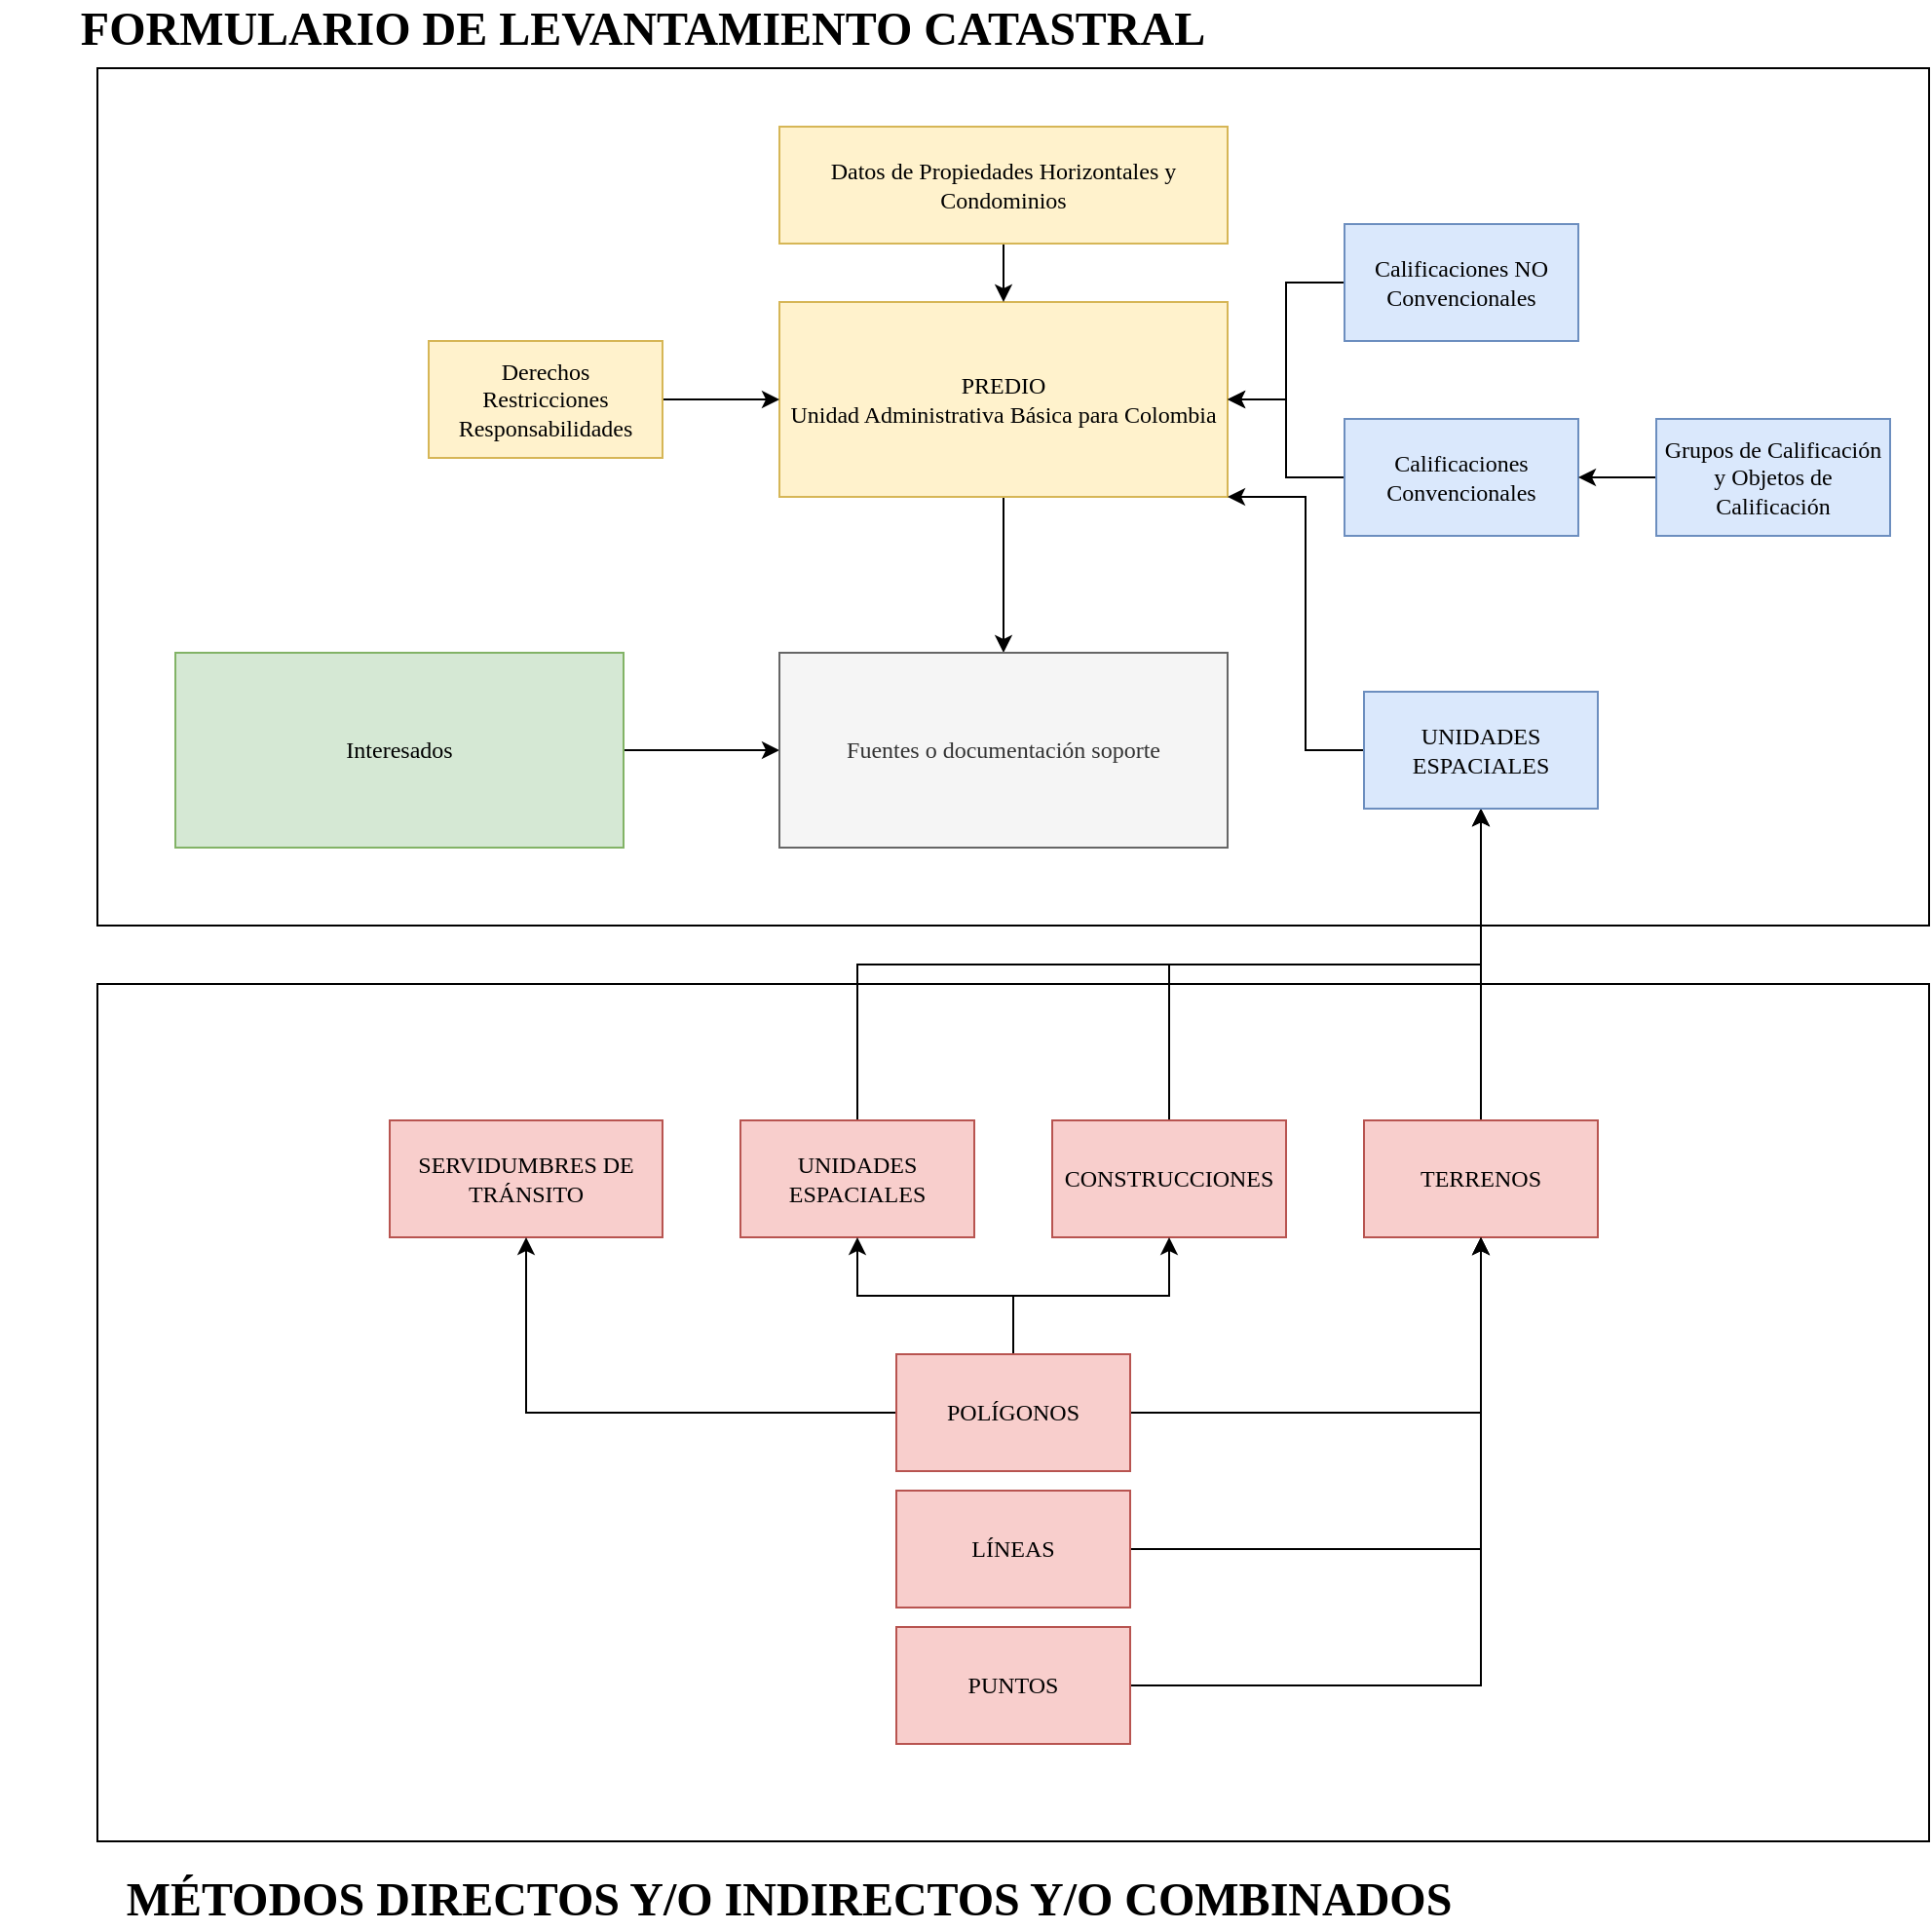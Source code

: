<mxfile version="13.8.8" type="github" pages="4">
  <diagram id="4cjbi1O4UnRVxp4417Va" name="Page-1">
    <mxGraphModel dx="3128" dy="1520" grid="1" gridSize="10" guides="1" tooltips="1" connect="1" arrows="1" fold="1" page="1" pageScale="1" pageWidth="4681" pageHeight="3300" math="0" shadow="0">
      <root>
        <mxCell id="0" />
        <mxCell id="1" parent="0" />
        <mxCell id="F4Eojy2-IxMPxKMrW__9-34" value="" style="rounded=0;whiteSpace=wrap;html=1;fontFamily=Tahoma;fontSize=12;" vertex="1" parent="1">
          <mxGeometry x="620" y="1020" width="940" height="440" as="geometry" />
        </mxCell>
        <mxCell id="F4Eojy2-IxMPxKMrW__9-11" value="" style="rounded=0;whiteSpace=wrap;html=1;" vertex="1" parent="1">
          <mxGeometry x="620" y="550" width="940" height="440" as="geometry" />
        </mxCell>
        <mxCell id="F4Eojy2-IxMPxKMrW__9-18" style="edgeStyle=orthogonalEdgeStyle;rounded=0;orthogonalLoop=1;jettySize=auto;html=1;entryX=0.5;entryY=0;entryDx=0;entryDy=0;fontFamily=Tahoma;fontSize=24;" edge="1" parent="1" source="F4Eojy2-IxMPxKMrW__9-1" target="F4Eojy2-IxMPxKMrW__9-10">
          <mxGeometry relative="1" as="geometry" />
        </mxCell>
        <mxCell id="F4Eojy2-IxMPxKMrW__9-1" value="PREDIO&lt;br&gt;Unidad Administrativa Básica para Colombia" style="rounded=0;whiteSpace=wrap;html=1;fillColor=#fff2cc;strokeColor=#d6b656;fontFamily=Tahoma;" vertex="1" parent="1">
          <mxGeometry x="970" y="670" width="230" height="100" as="geometry" />
        </mxCell>
        <mxCell id="F4Eojy2-IxMPxKMrW__9-17" style="edgeStyle=orthogonalEdgeStyle;rounded=0;orthogonalLoop=1;jettySize=auto;html=1;fontFamily=Tahoma;fontSize=24;" edge="1" parent="1" source="F4Eojy2-IxMPxKMrW__9-2" target="F4Eojy2-IxMPxKMrW__9-1">
          <mxGeometry relative="1" as="geometry" />
        </mxCell>
        <mxCell id="F4Eojy2-IxMPxKMrW__9-2" value="Datos de Propiedades Horizontales y Condominios" style="rounded=0;whiteSpace=wrap;html=1;fillColor=#fff2cc;strokeColor=#d6b656;fontFamily=Tahoma;" vertex="1" parent="1">
          <mxGeometry x="970" y="580" width="230" height="60" as="geometry" />
        </mxCell>
        <mxCell id="F4Eojy2-IxMPxKMrW__9-14" style="edgeStyle=orthogonalEdgeStyle;rounded=0;orthogonalLoop=1;jettySize=auto;html=1;entryX=1;entryY=0.5;entryDx=0;entryDy=0;fontFamily=Tahoma;fontSize=24;" edge="1" parent="1" source="F4Eojy2-IxMPxKMrW__9-4" target="F4Eojy2-IxMPxKMrW__9-1">
          <mxGeometry relative="1" as="geometry" />
        </mxCell>
        <mxCell id="F4Eojy2-IxMPxKMrW__9-4" value="Calificaciones NO Convencionales" style="rounded=0;whiteSpace=wrap;html=1;fillColor=#dae8fc;strokeColor=#6c8ebf;fontFamily=Tahoma;" vertex="1" parent="1">
          <mxGeometry x="1260" y="630" width="120" height="60" as="geometry" />
        </mxCell>
        <mxCell id="F4Eojy2-IxMPxKMrW__9-15" style="edgeStyle=orthogonalEdgeStyle;rounded=0;orthogonalLoop=1;jettySize=auto;html=1;entryX=1;entryY=0.5;entryDx=0;entryDy=0;fontFamily=Tahoma;fontSize=24;" edge="1" parent="1" source="F4Eojy2-IxMPxKMrW__9-6" target="F4Eojy2-IxMPxKMrW__9-1">
          <mxGeometry relative="1" as="geometry" />
        </mxCell>
        <mxCell id="F4Eojy2-IxMPxKMrW__9-6" value="Calificaciones Convencionales" style="rounded=0;whiteSpace=wrap;html=1;fillColor=#dae8fc;strokeColor=#6c8ebf;fontFamily=Tahoma;" vertex="1" parent="1">
          <mxGeometry x="1260" y="730" width="120" height="60" as="geometry" />
        </mxCell>
        <mxCell id="F4Eojy2-IxMPxKMrW__9-16" style="edgeStyle=orthogonalEdgeStyle;rounded=0;orthogonalLoop=1;jettySize=auto;html=1;entryX=1;entryY=0.5;entryDx=0;entryDy=0;fontFamily=Tahoma;fontSize=24;" edge="1" parent="1" source="F4Eojy2-IxMPxKMrW__9-7" target="F4Eojy2-IxMPxKMrW__9-6">
          <mxGeometry relative="1" as="geometry" />
        </mxCell>
        <mxCell id="F4Eojy2-IxMPxKMrW__9-7" value="Grupos de Calificación y Objetos de Calificación" style="rounded=0;whiteSpace=wrap;html=1;fillColor=#dae8fc;strokeColor=#6c8ebf;fontFamily=Tahoma;" vertex="1" parent="1">
          <mxGeometry x="1420" y="730" width="120" height="60" as="geometry" />
        </mxCell>
        <mxCell id="F4Eojy2-IxMPxKMrW__9-20" style="edgeStyle=orthogonalEdgeStyle;rounded=0;orthogonalLoop=1;jettySize=auto;html=1;fontFamily=Tahoma;fontSize=24;" edge="1" parent="1" source="F4Eojy2-IxMPxKMrW__9-8" target="F4Eojy2-IxMPxKMrW__9-1">
          <mxGeometry relative="1" as="geometry" />
        </mxCell>
        <mxCell id="F4Eojy2-IxMPxKMrW__9-8" value="Derechos&lt;br&gt;Restricciones&lt;br&gt;Responsabilidades" style="rounded=0;whiteSpace=wrap;html=1;fillColor=#fff2cc;strokeColor=#d6b656;fontFamily=Tahoma;" vertex="1" parent="1">
          <mxGeometry x="790" y="690" width="120" height="60" as="geometry" />
        </mxCell>
        <mxCell id="F4Eojy2-IxMPxKMrW__9-19" style="edgeStyle=orthogonalEdgeStyle;rounded=0;orthogonalLoop=1;jettySize=auto;html=1;entryX=0;entryY=0.5;entryDx=0;entryDy=0;fontFamily=Tahoma;fontSize=24;" edge="1" parent="1" source="F4Eojy2-IxMPxKMrW__9-9" target="F4Eojy2-IxMPxKMrW__9-10">
          <mxGeometry relative="1" as="geometry" />
        </mxCell>
        <mxCell id="F4Eojy2-IxMPxKMrW__9-9" value="Interesados" style="rounded=0;whiteSpace=wrap;html=1;fillColor=#d5e8d4;strokeColor=#82b366;fontFamily=Tahoma;" vertex="1" parent="1">
          <mxGeometry x="660" y="850" width="230" height="100" as="geometry" />
        </mxCell>
        <mxCell id="F4Eojy2-IxMPxKMrW__9-10" value="Fuentes o documentación soporte" style="rounded=0;whiteSpace=wrap;html=1;fillColor=#f5f5f5;strokeColor=#666666;fontColor=#333333;fontFamily=Tahoma;" vertex="1" parent="1">
          <mxGeometry x="970" y="850" width="230" height="100" as="geometry" />
        </mxCell>
        <mxCell id="F4Eojy2-IxMPxKMrW__9-12" value="FORMULARIO DE LEVANTAMIENTO CATASTRAL" style="text;html=1;strokeColor=none;fillColor=none;align=center;verticalAlign=middle;whiteSpace=wrap;rounded=0;fontSize=24;fontStyle=1;fontFamily=Tahoma;" vertex="1" parent="1">
          <mxGeometry x="570" y="520" width="660" height="20" as="geometry" />
        </mxCell>
        <mxCell id="F4Eojy2-IxMPxKMrW__9-40" style="edgeStyle=orthogonalEdgeStyle;rounded=0;orthogonalLoop=1;jettySize=auto;html=1;entryX=0.5;entryY=1;entryDx=0;entryDy=0;fontFamily=Tahoma;fontSize=12;" edge="1" parent="1" source="F4Eojy2-IxMPxKMrW__9-21" target="F4Eojy2-IxMPxKMrW__9-37">
          <mxGeometry relative="1" as="geometry">
            <Array as="points">
              <mxPoint x="1170" y="1010" />
              <mxPoint x="1330" y="1010" />
            </Array>
          </mxGeometry>
        </mxCell>
        <mxCell id="F4Eojy2-IxMPxKMrW__9-21" value="CONSTRUCCIONES" style="rounded=0;whiteSpace=wrap;html=1;fontFamily=Tahoma;fontSize=12;fillColor=#f8cecc;strokeColor=#b85450;" vertex="1" parent="1">
          <mxGeometry x="1110" y="1090" width="120" height="60" as="geometry" />
        </mxCell>
        <mxCell id="F4Eojy2-IxMPxKMrW__9-41" style="edgeStyle=orthogonalEdgeStyle;rounded=0;orthogonalLoop=1;jettySize=auto;html=1;entryX=0.5;entryY=1;entryDx=0;entryDy=0;fontFamily=Tahoma;fontSize=12;" edge="1" parent="1" source="F4Eojy2-IxMPxKMrW__9-22" target="F4Eojy2-IxMPxKMrW__9-37">
          <mxGeometry relative="1" as="geometry">
            <Array as="points">
              <mxPoint x="1010" y="1010" />
              <mxPoint x="1330" y="1010" />
            </Array>
          </mxGeometry>
        </mxCell>
        <mxCell id="F4Eojy2-IxMPxKMrW__9-22" value="UNIDADES ESPACIALES" style="rounded=0;whiteSpace=wrap;html=1;fontFamily=Tahoma;fontSize=12;fillColor=#f8cecc;strokeColor=#b85450;" vertex="1" parent="1">
          <mxGeometry x="950" y="1090" width="120" height="60" as="geometry" />
        </mxCell>
        <mxCell id="F4Eojy2-IxMPxKMrW__9-23" value="SERVIDUMBRES DE TRÁNSITO" style="rounded=0;whiteSpace=wrap;html=1;fontFamily=Tahoma;fontSize=12;fillColor=#f8cecc;strokeColor=#b85450;" vertex="1" parent="1">
          <mxGeometry x="770" y="1090" width="140" height="60" as="geometry" />
        </mxCell>
        <mxCell id="F4Eojy2-IxMPxKMrW__9-38" style="edgeStyle=orthogonalEdgeStyle;rounded=0;orthogonalLoop=1;jettySize=auto;html=1;entryX=0.5;entryY=1;entryDx=0;entryDy=0;fontFamily=Tahoma;fontSize=12;" edge="1" parent="1" source="F4Eojy2-IxMPxKMrW__9-24" target="F4Eojy2-IxMPxKMrW__9-37">
          <mxGeometry relative="1" as="geometry" />
        </mxCell>
        <mxCell id="F4Eojy2-IxMPxKMrW__9-24" value="TERRENOS" style="rounded=0;whiteSpace=wrap;html=1;fontFamily=Tahoma;fontSize=12;fillColor=#f8cecc;strokeColor=#b85450;" vertex="1" parent="1">
          <mxGeometry x="1270" y="1090" width="120" height="60" as="geometry" />
        </mxCell>
        <mxCell id="F4Eojy2-IxMPxKMrW__9-28" style="edgeStyle=orthogonalEdgeStyle;rounded=0;orthogonalLoop=1;jettySize=auto;html=1;entryX=0.5;entryY=1;entryDx=0;entryDy=0;fontFamily=Tahoma;fontSize=12;" edge="1" parent="1" source="F4Eojy2-IxMPxKMrW__9-25" target="F4Eojy2-IxMPxKMrW__9-24">
          <mxGeometry relative="1" as="geometry" />
        </mxCell>
        <mxCell id="F4Eojy2-IxMPxKMrW__9-25" value="PUNTOS" style="rounded=0;whiteSpace=wrap;html=1;fontFamily=Tahoma;fontSize=12;fillColor=#f8cecc;strokeColor=#b85450;" vertex="1" parent="1">
          <mxGeometry x="1030" y="1350" width="120" height="60" as="geometry" />
        </mxCell>
        <mxCell id="F4Eojy2-IxMPxKMrW__9-29" style="edgeStyle=orthogonalEdgeStyle;rounded=0;orthogonalLoop=1;jettySize=auto;html=1;fontFamily=Tahoma;fontSize=12;" edge="1" parent="1" source="F4Eojy2-IxMPxKMrW__9-26" target="F4Eojy2-IxMPxKMrW__9-24">
          <mxGeometry relative="1" as="geometry">
            <mxPoint x="850" y="1160" as="targetPoint" />
          </mxGeometry>
        </mxCell>
        <mxCell id="F4Eojy2-IxMPxKMrW__9-26" value="LÍNEAS" style="rounded=0;whiteSpace=wrap;html=1;fontFamily=Tahoma;fontSize=12;fillColor=#f8cecc;strokeColor=#b85450;" vertex="1" parent="1">
          <mxGeometry x="1030" y="1280" width="120" height="60" as="geometry" />
        </mxCell>
        <mxCell id="F4Eojy2-IxMPxKMrW__9-30" style="edgeStyle=orthogonalEdgeStyle;rounded=0;orthogonalLoop=1;jettySize=auto;html=1;entryX=0.5;entryY=1;entryDx=0;entryDy=0;fontFamily=Tahoma;fontSize=12;" edge="1" parent="1" source="F4Eojy2-IxMPxKMrW__9-27" target="F4Eojy2-IxMPxKMrW__9-24">
          <mxGeometry relative="1" as="geometry" />
        </mxCell>
        <mxCell id="F4Eojy2-IxMPxKMrW__9-31" style="edgeStyle=orthogonalEdgeStyle;rounded=0;orthogonalLoop=1;jettySize=auto;html=1;entryX=0.5;entryY=1;entryDx=0;entryDy=0;fontFamily=Tahoma;fontSize=12;" edge="1" parent="1" source="F4Eojy2-IxMPxKMrW__9-27" target="F4Eojy2-IxMPxKMrW__9-22">
          <mxGeometry relative="1" as="geometry" />
        </mxCell>
        <mxCell id="F4Eojy2-IxMPxKMrW__9-32" style="edgeStyle=orthogonalEdgeStyle;rounded=0;orthogonalLoop=1;jettySize=auto;html=1;entryX=0.5;entryY=1;entryDx=0;entryDy=0;fontFamily=Tahoma;fontSize=12;" edge="1" parent="1" source="F4Eojy2-IxMPxKMrW__9-27" target="F4Eojy2-IxMPxKMrW__9-21">
          <mxGeometry relative="1" as="geometry" />
        </mxCell>
        <mxCell id="F4Eojy2-IxMPxKMrW__9-33" style="edgeStyle=orthogonalEdgeStyle;rounded=0;orthogonalLoop=1;jettySize=auto;html=1;entryX=0.5;entryY=1;entryDx=0;entryDy=0;fontFamily=Tahoma;fontSize=12;" edge="1" parent="1" source="F4Eojy2-IxMPxKMrW__9-27" target="F4Eojy2-IxMPxKMrW__9-23">
          <mxGeometry relative="1" as="geometry" />
        </mxCell>
        <mxCell id="F4Eojy2-IxMPxKMrW__9-27" value="POLÍGONOS" style="rounded=0;whiteSpace=wrap;html=1;fontFamily=Tahoma;fontSize=12;fillColor=#f8cecc;strokeColor=#b85450;" vertex="1" parent="1">
          <mxGeometry x="1030" y="1210" width="120" height="60" as="geometry" />
        </mxCell>
        <mxCell id="F4Eojy2-IxMPxKMrW__9-35" value="MÉTODOS DIRECTOS Y/O INDIRECTOS Y/O COMBINADOS" style="text;html=1;strokeColor=none;fillColor=none;align=center;verticalAlign=middle;whiteSpace=wrap;rounded=0;fontSize=24;fontStyle=1;fontFamily=Tahoma;" vertex="1" parent="1">
          <mxGeometry x="580" y="1480" width="790" height="20" as="geometry" />
        </mxCell>
        <mxCell id="F4Eojy2-IxMPxKMrW__9-39" style="edgeStyle=orthogonalEdgeStyle;rounded=0;orthogonalLoop=1;jettySize=auto;html=1;entryX=1;entryY=1;entryDx=0;entryDy=0;fontFamily=Tahoma;fontSize=12;" edge="1" parent="1" source="F4Eojy2-IxMPxKMrW__9-37" target="F4Eojy2-IxMPxKMrW__9-1">
          <mxGeometry relative="1" as="geometry">
            <Array as="points">
              <mxPoint x="1240" y="900" />
              <mxPoint x="1240" y="770" />
            </Array>
          </mxGeometry>
        </mxCell>
        <mxCell id="F4Eojy2-IxMPxKMrW__9-37" value="UNIDADES ESPACIALES" style="rounded=0;whiteSpace=wrap;html=1;fillColor=#dae8fc;strokeColor=#6c8ebf;fontFamily=Tahoma;" vertex="1" parent="1">
          <mxGeometry x="1270" y="870" width="120" height="60" as="geometry" />
        </mxCell>
      </root>
    </mxGraphModel>
  </diagram>
  <diagram id="yk9itqmO3q-CmZUoQQ8v" name="Page-2">
    <mxGraphModel dx="3128" dy="1520" grid="1" gridSize="10" guides="1" tooltips="1" connect="1" arrows="1" fold="1" page="1" pageScale="1" pageWidth="4681" pageHeight="3300" math="0" shadow="0">
      <root>
        <mxCell id="Qbr7Xu2M2o7ZOskrXt9O-0" />
        <mxCell id="Qbr7Xu2M2o7ZOskrXt9O-1" parent="Qbr7Xu2M2o7ZOskrXt9O-0" />
        <mxCell id="Qbr7Xu2M2o7ZOskrXt9O-67" style="edgeStyle=orthogonalEdgeStyle;rounded=0;orthogonalLoop=1;jettySize=auto;html=1;entryX=0;entryY=0.5;entryDx=0;entryDy=0;fontFamily=Tahoma;fontSize=17;" edge="1" parent="Qbr7Xu2M2o7ZOskrXt9O-1" source="Qbr7Xu2M2o7ZOskrXt9O-56" target="Qbr7Xu2M2o7ZOskrXt9O-66">
          <mxGeometry relative="1" as="geometry" />
        </mxCell>
        <mxCell id="Qbr7Xu2M2o7ZOskrXt9O-81" style="edgeStyle=orthogonalEdgeStyle;rounded=0;orthogonalLoop=1;jettySize=auto;html=1;entryX=0.875;entryY=0.5;entryDx=0;entryDy=0;entryPerimeter=0;fontFamily=Tahoma;fontSize=21;" edge="1" parent="Qbr7Xu2M2o7ZOskrXt9O-1" source="Qbr7Xu2M2o7ZOskrXt9O-56" target="Qbr7Xu2M2o7ZOskrXt9O-6">
          <mxGeometry relative="1" as="geometry" />
        </mxCell>
        <mxCell id="Qbr7Xu2M2o7ZOskrXt9O-56" value="" style="rounded=0;whiteSpace=wrap;html=1;fontFamily=Tahoma;fontSize=22;" vertex="1" parent="Qbr7Xu2M2o7ZOskrXt9O-1">
          <mxGeometry x="940" y="160" width="830" height="310" as="geometry" />
        </mxCell>
        <mxCell id="Qbr7Xu2M2o7ZOskrXt9O-11" value="" style="rounded=0;whiteSpace=wrap;html=1;fontFamily=Tahoma;fontSize=12;" vertex="1" parent="Qbr7Xu2M2o7ZOskrXt9O-1">
          <mxGeometry x="150" y="510" width="320" height="410" as="geometry" />
        </mxCell>
        <mxCell id="Qbr7Xu2M2o7ZOskrXt9O-3" value="FORMULARIO LEVANTAMIENTO CATASTRAL" style="shape=card;whiteSpace=wrap;html=1;fontFamily=Tahoma;fontSize=12;" vertex="1" parent="Qbr7Xu2M2o7ZOskrXt9O-1">
          <mxGeometry x="240" y="700" width="100" height="120" as="geometry" />
        </mxCell>
        <mxCell id="Qbr7Xu2M2o7ZOskrXt9O-5" value="" style="shape=image;html=1;verticalLabelPosition=bottom;verticalAlign=top;imageAspect=1;aspect=fixed;image=img/clipart/Gear_128x128.png;fontFamily=Tahoma;fontSize=12;" vertex="1" parent="Qbr7Xu2M2o7ZOskrXt9O-1">
          <mxGeometry x="228" y="580" width="52" height="61" as="geometry" />
        </mxCell>
        <mxCell id="Qbr7Xu2M2o7ZOskrXt9O-6" value="" style="ellipse;shape=cloud;whiteSpace=wrap;html=1;fontFamily=Tahoma;fontSize=12;" vertex="1" parent="Qbr7Xu2M2o7ZOskrXt9O-1">
          <mxGeometry x="185" y="100" width="545" height="330" as="geometry" />
        </mxCell>
        <mxCell id="Qbr7Xu2M2o7ZOskrXt9O-8" value="BD Municipal&lt;br&gt;Operacional" style="shape=cylinder3;whiteSpace=wrap;html=1;boundedLbl=1;backgroundOutline=1;size=15;fontFamily=Tahoma;fontSize=12;" vertex="1" parent="Qbr7Xu2M2o7ZOskrXt9O-1">
          <mxGeometry x="430" y="245" width="80" height="110" as="geometry" />
        </mxCell>
        <mxCell id="Qbr7Xu2M2o7ZOskrXt9O-10" value="Sincronización Información Geográfica\Alfanumérica" style="text;html=1;strokeColor=none;fillColor=none;align=center;verticalAlign=middle;whiteSpace=wrap;rounded=0;fontFamily=Tahoma;fontSize=12;" vertex="1" parent="Qbr7Xu2M2o7ZOskrXt9O-1">
          <mxGeometry x="340" y="610" width="40" height="20" as="geometry" />
        </mxCell>
        <mxCell id="Qbr7Xu2M2o7ZOskrXt9O-13" value="Encuestadores" style="shape=umlActor;verticalLabelPosition=bottom;verticalAlign=top;html=1;outlineConnect=0;fontFamily=Tahoma;fontSize=12;" vertex="1" parent="Qbr7Xu2M2o7ZOskrXt9O-1">
          <mxGeometry x="265" y="830" width="30" height="60" as="geometry" />
        </mxCell>
        <mxCell id="Qbr7Xu2M2o7ZOskrXt9O-23" value="" style="endArrow=classic;startArrow=classic;html=1;fontFamily=Tahoma;fontSize=12;exitX=0.5;exitY=0;exitDx=0;exitDy=0;entryX=0.55;entryY=0.95;entryDx=0;entryDy=0;entryPerimeter=0;" edge="1" parent="Qbr7Xu2M2o7ZOskrXt9O-1" source="Qbr7Xu2M2o7ZOskrXt9O-5" target="Qbr7Xu2M2o7ZOskrXt9O-6">
          <mxGeometry width="50" height="50" relative="1" as="geometry">
            <mxPoint x="200" y="490" as="sourcePoint" />
            <mxPoint x="250" y="440" as="targetPoint" />
            <Array as="points">
              <mxPoint x="254" y="520" />
            </Array>
          </mxGeometry>
        </mxCell>
        <mxCell id="Qbr7Xu2M2o7ZOskrXt9O-24" value="" style="endArrow=classic;startArrow=classic;html=1;fontFamily=Tahoma;fontSize=12;entryX=0.5;entryY=1;entryDx=0;entryDy=0;exitX=0.5;exitY=0;exitDx=0;exitDy=0;exitPerimeter=0;" edge="1" parent="Qbr7Xu2M2o7ZOskrXt9O-1" source="Qbr7Xu2M2o7ZOskrXt9O-3" target="Qbr7Xu2M2o7ZOskrXt9O-5">
          <mxGeometry width="50" height="50" relative="1" as="geometry">
            <mxPoint x="170" y="720" as="sourcePoint" />
            <mxPoint x="220" y="670" as="targetPoint" />
            <Array as="points">
              <mxPoint x="260" y="670" />
            </Array>
          </mxGeometry>
        </mxCell>
        <mxCell id="Qbr7Xu2M2o7ZOskrXt9O-25" value="" style="rounded=0;whiteSpace=wrap;html=1;fontFamily=Tahoma;fontSize=12;" vertex="1" parent="Qbr7Xu2M2o7ZOskrXt9O-1">
          <mxGeometry x="510" y="510" width="1260" height="410" as="geometry" />
        </mxCell>
        <mxCell id="Qbr7Xu2M2o7ZOskrXt9O-26" value="DESCARGA\EDICIÓN DE INFORMACIÓN&lt;br&gt;VALIDACIÓN DE DATOS&lt;br&gt;VERIFICACIÓN DE QR PRE Y POS BARRIDO&lt;br&gt;INTEGRACIÓN BASE GEOGRÁFICA\FORMULARIO" style="rounded=0;whiteSpace=wrap;html=1;fontFamily=Tahoma;fontSize=12;" vertex="1" parent="Qbr7Xu2M2o7ZOskrXt9O-1">
          <mxGeometry x="600" y="710" width="280" height="100" as="geometry" />
        </mxCell>
        <mxCell id="Qbr7Xu2M2o7ZOskrXt9O-27" value="Apoyos SIG" style="shape=umlActor;verticalLabelPosition=bottom;verticalAlign=top;html=1;outlineConnect=0;fontFamily=Tahoma;fontSize=12;" vertex="1" parent="Qbr7Xu2M2o7ZOskrXt9O-1">
          <mxGeometry x="1700" y="830" width="30" height="60" as="geometry" />
        </mxCell>
        <mxCell id="Qbr7Xu2M2o7ZOskrXt9O-30" value="" style="shape=image;html=1;verticalLabelPosition=bottom;verticalAlign=top;imageAspect=1;aspect=fixed;image=img/clipart/Gear_128x128.png;fontFamily=Tahoma;fontSize=12;" vertex="1" parent="Qbr7Xu2M2o7ZOskrXt9O-1">
          <mxGeometry x="640" y="580" width="52" height="61" as="geometry" />
        </mxCell>
        <mxCell id="Qbr7Xu2M2o7ZOskrXt9O-31" value="Aseguramiento&lt;br&gt;de Calidad" style="text;html=1;strokeColor=none;fillColor=none;align=center;verticalAlign=middle;whiteSpace=wrap;rounded=0;fontFamily=Tahoma;fontSize=12;" vertex="1" parent="Qbr7Xu2M2o7ZOskrXt9O-1">
          <mxGeometry x="730" y="600.5" width="40" height="20" as="geometry" />
        </mxCell>
        <mxCell id="Qbr7Xu2M2o7ZOskrXt9O-33" value="" style="endArrow=classic;startArrow=classic;html=1;fontFamily=Tahoma;fontSize=12;entryX=0.55;entryY=0.95;entryDx=0;entryDy=0;entryPerimeter=0;exitX=0.5;exitY=0;exitDx=0;exitDy=0;" edge="1" parent="Qbr7Xu2M2o7ZOskrXt9O-1" source="Qbr7Xu2M2o7ZOskrXt9O-30" target="Qbr7Xu2M2o7ZOskrXt9O-6">
          <mxGeometry width="50" height="50" relative="1" as="geometry">
            <mxPoint x="690" y="470" as="sourcePoint" />
            <mxPoint x="740" y="420" as="targetPoint" />
            <Array as="points">
              <mxPoint x="666" y="530" />
            </Array>
          </mxGeometry>
        </mxCell>
        <mxCell id="Qbr7Xu2M2o7ZOskrXt9O-34" value="" style="endArrow=classic;startArrow=classic;html=1;fontFamily=Tahoma;fontSize=12;entryX=0.5;entryY=1;entryDx=0;entryDy=0;exitX=0.5;exitY=0;exitDx=0;exitDy=0;" edge="1" parent="Qbr7Xu2M2o7ZOskrXt9O-1" source="Qbr7Xu2M2o7ZOskrXt9O-26" target="Qbr7Xu2M2o7ZOskrXt9O-30">
          <mxGeometry width="50" height="50" relative="1" as="geometry">
            <mxPoint x="970" y="670" as="sourcePoint" />
            <mxPoint x="1020" y="620" as="targetPoint" />
            <Array as="points">
              <mxPoint x="680" y="680" />
            </Array>
          </mxGeometry>
        </mxCell>
        <mxCell id="Qbr7Xu2M2o7ZOskrXt9O-35" value="" style="rounded=0;whiteSpace=wrap;html=1;fontFamily=Tahoma;fontSize=12;" vertex="1" parent="Qbr7Xu2M2o7ZOskrXt9O-1">
          <mxGeometry x="145" y="960" width="1625" height="180" as="geometry" />
        </mxCell>
        <mxCell id="Qbr7Xu2M2o7ZOskrXt9O-36" value="ASIGNACIÓN DE TRABAJO EN CAMPO" style="rounded=0;whiteSpace=wrap;html=1;fontFamily=Tahoma;fontSize=12;" vertex="1" parent="Qbr7Xu2M2o7ZOskrXt9O-1">
          <mxGeometry x="692" y="1010" width="150" height="90" as="geometry" />
        </mxCell>
        <mxCell id="Qbr7Xu2M2o7ZOskrXt9O-37" value="Coordinadores de&lt;br&gt;Campo" style="shape=umlActor;verticalLabelPosition=bottom;verticalAlign=top;html=1;outlineConnect=0;fontFamily=Tahoma;fontSize=12;" vertex="1" parent="Qbr7Xu2M2o7ZOskrXt9O-1">
          <mxGeometry x="1700" y="1040" width="30" height="60" as="geometry" />
        </mxCell>
        <mxCell id="Qbr7Xu2M2o7ZOskrXt9O-38" value="SEGUMIENTO AL PLAN DE TRABAJO OPERACIONAL" style="rounded=0;whiteSpace=wrap;html=1;fontFamily=Tahoma;fontSize=12;" vertex="1" parent="Qbr7Xu2M2o7ZOskrXt9O-1">
          <mxGeometry x="862" y="1010" width="150" height="90" as="geometry" />
        </mxCell>
        <mxCell id="Qbr7Xu2M2o7ZOskrXt9O-39" value="VALIDACIÓN EN LA VIGENCIA DE FORMULARIOS DE LEVANTAMIENTO CATASTRAL" style="rounded=0;whiteSpace=wrap;html=1;fontFamily=Tahoma;fontSize=12;" vertex="1" parent="Qbr7Xu2M2o7ZOskrXt9O-1">
          <mxGeometry x="1032" y="1010" width="150" height="90" as="geometry" />
        </mxCell>
        <mxCell id="Qbr7Xu2M2o7ZOskrXt9O-40" value="" style="endArrow=classic;startArrow=classic;html=1;fontFamily=Tahoma;fontSize=12;exitX=0;exitY=0.5;exitDx=0;exitDy=0;entryX=0.107;entryY=0.712;entryDx=0;entryDy=0;entryPerimeter=0;" edge="1" parent="Qbr7Xu2M2o7ZOskrXt9O-1" source="Qbr7Xu2M2o7ZOskrXt9O-35" target="Qbr7Xu2M2o7ZOskrXt9O-6">
          <mxGeometry width="50" height="50" relative="1" as="geometry">
            <mxPoint x="600" y="830" as="sourcePoint" />
            <mxPoint x="650" y="780" as="targetPoint" />
            <Array as="points">
              <mxPoint x="80" y="1050" />
              <mxPoint x="80" y="335" />
            </Array>
          </mxGeometry>
        </mxCell>
        <mxCell id="Qbr7Xu2M2o7ZOskrXt9O-41" value="SERVIDOR WEB" style="text;html=1;strokeColor=none;fillColor=none;align=center;verticalAlign=middle;whiteSpace=wrap;rounded=0;fontFamily=Tahoma;fontSize=22;fontStyle=1" vertex="1" parent="Qbr7Xu2M2o7ZOskrXt9O-1">
          <mxGeometry x="210" y="75" width="120" height="90" as="geometry" />
        </mxCell>
        <mxCell id="Qbr7Xu2M2o7ZOskrXt9O-46" value="" style="endArrow=classic;startArrow=classic;html=1;fontFamily=Tahoma;fontSize=22;exitX=0.002;exitY=0.484;exitDx=0;exitDy=0;exitPerimeter=0;" edge="1" parent="Qbr7Xu2M2o7ZOskrXt9O-1" source="Qbr7Xu2M2o7ZOskrXt9O-25">
          <mxGeometry width="50" height="50" relative="1" as="geometry">
            <mxPoint x="900" y="720" as="sourcePoint" />
            <mxPoint x="470" y="708" as="targetPoint" />
          </mxGeometry>
        </mxCell>
        <mxCell id="Qbr7Xu2M2o7ZOskrXt9O-47" value="" style="shape=cylinder3;whiteSpace=wrap;html=1;boundedLbl=1;backgroundOutline=1;size=15;fontFamily=Tahoma;fontSize=22;" vertex="1" parent="Qbr7Xu2M2o7ZOskrXt9O-1">
          <mxGeometry x="1080" y="295" width="100" height="120" as="geometry" />
        </mxCell>
        <mxCell id="Qbr7Xu2M2o7ZOskrXt9O-48" value="INFORMACIÓN COMPONENTE TOPOGRÁFICO" style="text;html=1;strokeColor=none;fillColor=none;align=center;verticalAlign=middle;whiteSpace=wrap;rounded=0;fontFamily=Tahoma;fontSize=22;fontStyle=1" vertex="1" parent="Qbr7Xu2M2o7ZOskrXt9O-1">
          <mxGeometry x="1110" y="230" width="40" height="20" as="geometry" />
        </mxCell>
        <mxCell id="Qbr7Xu2M2o7ZOskrXt9O-50" value="" style="shape=cylinder3;whiteSpace=wrap;html=1;boundedLbl=1;backgroundOutline=1;size=15;fontFamily=Tahoma;fontSize=22;" vertex="1" parent="Qbr7Xu2M2o7ZOskrXt9O-1">
          <mxGeometry x="1320" y="295" width="100" height="120" as="geometry" />
        </mxCell>
        <mxCell id="Qbr7Xu2M2o7ZOskrXt9O-51" value="INFORMACIÓN COMPONENTE JURÍDICO" style="text;html=1;strokeColor=none;fillColor=none;align=center;verticalAlign=middle;whiteSpace=wrap;rounded=0;fontFamily=Tahoma;fontSize=22;fontStyle=1" vertex="1" parent="Qbr7Xu2M2o7ZOskrXt9O-1">
          <mxGeometry x="1351" y="232" width="40" height="20" as="geometry" />
        </mxCell>
        <mxCell id="Qbr7Xu2M2o7ZOskrXt9O-54" value="" style="shape=cylinder3;whiteSpace=wrap;html=1;boundedLbl=1;backgroundOutline=1;size=15;fontFamily=Tahoma;fontSize=22;" vertex="1" parent="Qbr7Xu2M2o7ZOskrXt9O-1">
          <mxGeometry x="1560" y="295" width="100" height="120" as="geometry" />
        </mxCell>
        <mxCell id="Qbr7Xu2M2o7ZOskrXt9O-55" value="INFORMACIÓN COMPONENTE ECONÓMICO" style="text;html=1;strokeColor=none;fillColor=none;align=center;verticalAlign=middle;whiteSpace=wrap;rounded=0;fontFamily=Tahoma;fontSize=22;fontStyle=1" vertex="1" parent="Qbr7Xu2M2o7ZOskrXt9O-1">
          <mxGeometry x="1591" y="232" width="40" height="20" as="geometry" />
        </mxCell>
        <mxCell id="Qbr7Xu2M2o7ZOskrXt9O-68" style="edgeStyle=orthogonalEdgeStyle;rounded=0;orthogonalLoop=1;jettySize=auto;html=1;entryX=0.5;entryY=1;entryDx=0;entryDy=0;fontFamily=Tahoma;fontSize=17;" edge="1" parent="Qbr7Xu2M2o7ZOskrXt9O-1" source="Qbr7Xu2M2o7ZOskrXt9O-62" target="Qbr7Xu2M2o7ZOskrXt9O-66">
          <mxGeometry relative="1" as="geometry" />
        </mxCell>
        <mxCell id="Qbr7Xu2M2o7ZOskrXt9O-62" value="Verificación del correcto relacionamiento entre los datos provenientes de los diferentes componentes del proyecto y su estructuración dentro del modelo de datos LADM_COL" style="rounded=0;whiteSpace=wrap;html=1;fontFamily=Tahoma;fontSize=17;" vertex="1" parent="Qbr7Xu2M2o7ZOskrXt9O-1">
          <mxGeometry x="1130" y="621" width="400" height="109" as="geometry" />
        </mxCell>
        <mxCell id="Qbr7Xu2M2o7ZOskrXt9O-49" value="" style="shape=image;html=1;verticalLabelPosition=bottom;verticalAlign=top;imageAspect=1;aspect=fixed;image=img/clipart/Gear_128x128.png;fontFamily=Tahoma;fontSize=12;" vertex="1" parent="Qbr7Xu2M2o7ZOskrXt9O-1">
          <mxGeometry x="1098" y="580" width="52" height="61" as="geometry" />
        </mxCell>
        <mxCell id="Qbr7Xu2M2o7ZOskrXt9O-65" style="edgeStyle=orthogonalEdgeStyle;rounded=0;orthogonalLoop=1;jettySize=auto;html=1;entryX=0.5;entryY=0;entryDx=0;entryDy=0;fontFamily=Tahoma;fontSize=17;" edge="1" parent="Qbr7Xu2M2o7ZOskrXt9O-1" source="Qbr7Xu2M2o7ZOskrXt9O-56" target="Qbr7Xu2M2o7ZOskrXt9O-62">
          <mxGeometry relative="1" as="geometry" />
        </mxCell>
        <mxCell id="Qbr7Xu2M2o7ZOskrXt9O-66" value="" style="rounded=0;whiteSpace=wrap;html=1;fontFamily=Tahoma;fontSize=17;" vertex="1" parent="Qbr7Xu2M2o7ZOskrXt9O-1">
          <mxGeometry x="1860" y="165" width="670" height="300" as="geometry" />
        </mxCell>
        <mxCell id="Qbr7Xu2M2o7ZOskrXt9O-70" style="edgeStyle=orthogonalEdgeStyle;rounded=0;orthogonalLoop=1;jettySize=auto;html=1;entryX=0.5;entryY=1;entryDx=0;entryDy=0;fontFamily=Tahoma;fontSize=17;" edge="1" parent="Qbr7Xu2M2o7ZOskrXt9O-1" source="Qbr7Xu2M2o7ZOskrXt9O-69" target="Qbr7Xu2M2o7ZOskrXt9O-66">
          <mxGeometry relative="1" as="geometry" />
        </mxCell>
        <mxCell id="Qbr7Xu2M2o7ZOskrXt9O-69" value="Control de calidad sobre los productos exigidos por el GESTOR CATASTRAL" style="rounded=0;whiteSpace=wrap;html=1;fontFamily=Tahoma;fontSize=17;" vertex="1" parent="Qbr7Xu2M2o7ZOskrXt9O-1">
          <mxGeometry x="1130" y="750" width="400" height="99" as="geometry" />
        </mxCell>
        <mxCell id="Qbr7Xu2M2o7ZOskrXt9O-72" value="" style="endArrow=none;html=1;fontFamily=Tahoma;fontSize=17;entryX=0.5;entryY=1;entryDx=0;entryDy=0;" edge="1" parent="Qbr7Xu2M2o7ZOskrXt9O-1" source="Qbr7Xu2M2o7ZOskrXt9O-69" target="Qbr7Xu2M2o7ZOskrXt9O-62">
          <mxGeometry width="50" height="50" relative="1" as="geometry">
            <mxPoint x="1400" y="780" as="sourcePoint" />
            <mxPoint x="1450" y="730" as="targetPoint" />
          </mxGeometry>
        </mxCell>
        <mxCell id="Qbr7Xu2M2o7ZOskrXt9O-74" value="" style="shape=image;html=1;verticalLabelPosition=bottom;verticalAlign=top;imageAspect=1;aspect=fixed;image=img/clipart/Gear_128x128.png;fontFamily=Tahoma;fontSize=12;" vertex="1" parent="Qbr7Xu2M2o7ZOskrXt9O-1">
          <mxGeometry x="1098" y="730" width="52" height="61" as="geometry" />
        </mxCell>
        <mxCell id="Qbr7Xu2M2o7ZOskrXt9O-76" value="MIGRACIÓN A" style="shape=step;perimeter=stepPerimeter;whiteSpace=wrap;html=1;fixedSize=1;fontFamily=Tahoma;fontSize=21;fontStyle=1" vertex="1" parent="Qbr7Xu2M2o7ZOskrXt9O-1">
          <mxGeometry x="1920" y="275" width="270" height="80" as="geometry" />
        </mxCell>
        <mxCell id="Qbr7Xu2M2o7ZOskrXt9O-77" value="" style="shape=cylinder3;whiteSpace=wrap;html=1;boundedLbl=1;backgroundOutline=1;size=15;fontFamily=Tahoma;fontSize=21;" vertex="1" parent="Qbr7Xu2M2o7ZOskrXt9O-1">
          <mxGeometry x="2250" y="202" width="60" height="80" as="geometry" />
        </mxCell>
        <mxCell id="Qbr7Xu2M2o7ZOskrXt9O-78" value="SISTEMA TRANSACCIONAL" style="text;html=1;strokeColor=none;fillColor=none;align=center;verticalAlign=middle;whiteSpace=wrap;rounded=0;fontFamily=Tahoma;fontSize=21;" vertex="1" parent="Qbr7Xu2M2o7ZOskrXt9O-1">
          <mxGeometry x="2390" y="230" width="40" height="20" as="geometry" />
        </mxCell>
        <mxCell id="Qbr7Xu2M2o7ZOskrXt9O-79" value="" style="shape=cylinder3;whiteSpace=wrap;html=1;boundedLbl=1;backgroundOutline=1;size=15;fontFamily=Tahoma;fontSize=21;" vertex="1" parent="Qbr7Xu2M2o7ZOskrXt9O-1">
          <mxGeometry x="2250" y="315" width="60" height="80" as="geometry" />
        </mxCell>
        <mxCell id="Qbr7Xu2M2o7ZOskrXt9O-80" value="SISTEMA NACIONAL CATASTRAL" style="text;html=1;strokeColor=none;fillColor=none;align=center;verticalAlign=middle;whiteSpace=wrap;rounded=0;fontFamily=Tahoma;fontSize=21;" vertex="1" parent="Qbr7Xu2M2o7ZOskrXt9O-1">
          <mxGeometry x="2390" y="343" width="40" height="20" as="geometry" />
        </mxCell>
        <mxCell id="EGiSKDy75Jms674GcpEw-0" value="" style="endArrow=classic;html=1;fontFamily=Tahoma;fontSize=21;exitX=0.75;exitY=0;exitDx=0;exitDy=0;" edge="1" parent="Qbr7Xu2M2o7ZOskrXt9O-1" source="Qbr7Xu2M2o7ZOskrXt9O-35" target="Qbr7Xu2M2o7ZOskrXt9O-69">
          <mxGeometry width="50" height="50" relative="1" as="geometry">
            <mxPoint x="1970" y="1060" as="sourcePoint" />
            <mxPoint x="2020" y="1010" as="targetPoint" />
            <Array as="points">
              <mxPoint x="1334" y="930" />
            </Array>
          </mxGeometry>
        </mxCell>
      </root>
    </mxGraphModel>
  </diagram>
  <diagram id="g2UISTti-juhzmTr9G4k" name="Page-3">
    <mxGraphModel dx="3128" dy="1520" grid="1" gridSize="10" guides="1" tooltips="1" connect="1" arrows="1" fold="1" page="1" pageScale="1" pageWidth="4681" pageHeight="3300" math="0" shadow="0">
      <root>
        <mxCell id="dCAyHJj9TdEr9wjnJp9m-0" />
        <mxCell id="dCAyHJj9TdEr9wjnJp9m-1" parent="dCAyHJj9TdEr9wjnJp9m-0" />
        <mxCell id="dCAyHJj9TdEr9wjnJp9m-33" style="edgeStyle=orthogonalEdgeStyle;rounded=0;orthogonalLoop=1;jettySize=auto;html=1;entryX=0;entryY=0.5;entryDx=0;entryDy=0;fontFamily=Tahoma;fontSize=21;" edge="1" parent="dCAyHJj9TdEr9wjnJp9m-1" source="dCAyHJj9TdEr9wjnJp9m-2" target="dCAyHJj9TdEr9wjnJp9m-20">
          <mxGeometry relative="1" as="geometry" />
        </mxCell>
        <mxCell id="dCAyHJj9TdEr9wjnJp9m-34" style="edgeStyle=orthogonalEdgeStyle;rounded=0;orthogonalLoop=1;jettySize=auto;html=1;entryX=0;entryY=0.25;entryDx=0;entryDy=0;fontFamily=Tahoma;fontSize=21;" edge="1" parent="dCAyHJj9TdEr9wjnJp9m-1" source="dCAyHJj9TdEr9wjnJp9m-2" target="dCAyHJj9TdEr9wjnJp9m-31">
          <mxGeometry relative="1" as="geometry" />
        </mxCell>
        <mxCell id="dCAyHJj9TdEr9wjnJp9m-2" value="&lt;b&gt;&lt;font style=&quot;font-size: 32px&quot;&gt;SERVIDOR WEB&lt;/font&gt;&lt;/b&gt;" style="ellipse;shape=cloud;whiteSpace=wrap;html=1;fontFamily=Tahoma;fontSize=21;fillColor=#f8cecc;strokeColor=#b85450;" vertex="1" parent="dCAyHJj9TdEr9wjnJp9m-1">
          <mxGeometry x="140" y="90" width="470" height="370" as="geometry" />
        </mxCell>
        <mxCell id="dCAyHJj9TdEr9wjnJp9m-4" value="&lt;b&gt;SOFTWARE:&lt;/b&gt;&lt;br&gt;- ODK Collect&lt;br&gt;&lt;b&gt;HARDWARE:&lt;/b&gt;&lt;br&gt;- Tabletas HUAWEI MEDIA T5&lt;span style=&quot;color: rgba(0 , 0 , 0 , 0) ; font-family: monospace ; font-size: 0px&quot;&gt;O%3CmxGraphModel%3E%3Croot%3E%3CmxCell%20id%3D%220%22%2F%3E%3CmxCell%20id%3D%221%22%20parent%3D%220%22%2F%3E%3CmxCell%20id%3D%222%22%20value%3D%22TABLETS%20HUAWEI%20MEDIA%20T5%22%20style%3D%22rounded%3D0%3BwhiteSpace%3Dwrap%3Bhtml%3D1%3BfontFamily%3DTahoma%3BfontSize%3D21%3B%22%20vertex%3D%221%22%20parent%3D%221%22%3E%3CmxGeometry%20x%3D%22110%22%20y%3D%22410%22%20width%3D%22160%22%20height%3D%2290%22%20as%3D%22geometry%22%2F%3E%3C%2FmxCell%3E%3C%2Froot%3E%3C%2FmxGraphModel%3E&lt;/span&gt;" style="rounded=0;whiteSpace=wrap;html=1;fontFamily=Tahoma;fontSize=21;fillColor=#fff2cc;strokeColor=#d6b656;" vertex="1" parent="dCAyHJj9TdEr9wjnJp9m-1">
          <mxGeometry x="70" y="600" width="220" height="250" as="geometry" />
        </mxCell>
        <mxCell id="dCAyHJj9TdEr9wjnJp9m-5" value="&lt;b&gt;SOFTWARE:&lt;/b&gt;&lt;br&gt;- ODK Collect&lt;br&gt;- QGIS V 3.12&lt;br&gt;- Postgres 12.2&lt;br&gt;&lt;b&gt;HARDWARE:&lt;/b&gt;&lt;br&gt;- Tabletas HUAWEI MEDIA T5&lt;br&gt;- LapTops para procesamiento de datos geográficos&lt;span style=&quot;color: rgba(0 , 0 , 0 , 0) ; font-family: monospace ; font-size: 0px&quot;&gt;&amp;nbsp;%3CmxGraphModel%3E%3Croot%3E%3CmxCell%20id%3D%220%22%2F%3E%3CmxCell%20id%3D%221%22%20parent%3D%220%22%2F%3E%3CmxCell%20id%3D%222%22%20value%3D%22TABLETS%20HUAWEI%20MEDIA%20T5%22%20style%3D%22rounded%3D0%3BwhiteSpace%3Dwrap%3Bhtml%3D1%3BfontFamily%3DTahoma%3BfontSize%3D21%3B%22%20vertex%3D%221%22%20parent%3D%221%22%3E%3CmxGeometry%20x%3D%22110%22%20y%3D%22410%22%20width%3D%22160%22%20height%3D%2290%22%20as%3D%22geometry%22%2F%3E%3C%2FmxCell%3E%3C%2Froot%3E%3C%2FmxGraphModel%3E&lt;/span&gt;" style="rounded=0;whiteSpace=wrap;html=1;fontFamily=Tahoma;fontSize=21;fillColor=#dae8fc;strokeColor=#6c8ebf;" vertex="1" parent="dCAyHJj9TdEr9wjnJp9m-1">
          <mxGeometry x="320" y="600" width="410" height="250" as="geometry" />
        </mxCell>
        <mxCell id="dCAyHJj9TdEr9wjnJp9m-6" value="ENCUESTADORES" style="text;html=1;strokeColor=none;fillColor=none;align=center;verticalAlign=middle;whiteSpace=wrap;rounded=0;fontFamily=Tahoma;fontSize=21;" vertex="1" parent="dCAyHJj9TdEr9wjnJp9m-1">
          <mxGeometry x="140" y="610" width="40" height="20" as="geometry" />
        </mxCell>
        <mxCell id="dCAyHJj9TdEr9wjnJp9m-7" value="APOYO SIG" style="text;html=1;strokeColor=none;fillColor=none;align=center;verticalAlign=middle;whiteSpace=wrap;rounded=0;fontFamily=Tahoma;fontSize=21;" vertex="1" parent="dCAyHJj9TdEr9wjnJp9m-1">
          <mxGeometry x="320" y="610" width="130" height="20" as="geometry" />
        </mxCell>
        <mxCell id="dCAyHJj9TdEr9wjnJp9m-9" value="&lt;b&gt;SOFTWARE:&lt;/b&gt;&lt;br&gt;&lt;span&gt;- ODK Collect&lt;/span&gt;&lt;br&gt;&lt;span&gt;- QGIS V 3.12&lt;/span&gt;&lt;br&gt;&lt;span&gt;- Postgres 12.2&lt;br&gt;&lt;/span&gt;- ArcGIS PRO 2.6.2&lt;br&gt;&lt;b&gt;HARDWARE:&lt;/b&gt;&lt;br&gt;&lt;span&gt;- Tabletas HUAWEI MEDIA T5&lt;/span&gt;&lt;br&gt;&lt;span&gt;- LapTop&lt;/span&gt;&lt;span style=&quot;color: rgba(0 , 0 , 0 , 0) ; font-family: monospace ; font-size: 0px&quot;&gt;&amp;nbsp;%3CmxGraphModel%3E%3Croot%3E%3CmxCell%20id%3D%220%22%2F%3E%3CmxCell%20id%3D%221%22%20parent%3D%220%22%2F%3E%3CmxCell%20id%3D%222%22%20value%3D%22TABLETS%20HUAWEI%20MEDIA%20T5%22%20style%3D%22rounded%3D0%3BwhiteSpace%3Dwrap%3Bhtml%3D1%3BfontFamily%3DTahoma%3BfontSize%3D21%3B%22%20vertex%3D%221%22%20parent%3D%221%22%3E%3CmxGeometry%20x%3D%22110%22%20y%3D%22410%22%20width%3D%22160%22%20height%3D%2290%22%20as%3D%22geometry%22%2F%3E%3C%2FmxCell%3E%3C%2Froot%3E%3C%2FmxGraphModel%3E&lt;/span&gt;" style="rounded=0;whiteSpace=wrap;html=1;fontFamily=Tahoma;fontSize=21;align=center;fillColor=#dae8fc;strokeColor=#6c8ebf;" vertex="1" parent="dCAyHJj9TdEr9wjnJp9m-1">
          <mxGeometry x="70" y="870" width="660" height="290" as="geometry" />
        </mxCell>
        <mxCell id="dCAyHJj9TdEr9wjnJp9m-10" value="COORDINADORES DE NODO" style="text;html=1;strokeColor=none;fillColor=none;align=center;verticalAlign=middle;whiteSpace=wrap;rounded=0;fontFamily=Tahoma;fontSize=21;" vertex="1" parent="dCAyHJj9TdEr9wjnJp9m-1">
          <mxGeometry x="60" y="880" width="320" height="20" as="geometry" />
        </mxCell>
        <mxCell id="dCAyHJj9TdEr9wjnJp9m-11" value="" style="rounded=0;whiteSpace=wrap;html=1;fontFamily=Tahoma;fontSize=21;align=center;fillColor=#dae8fc;strokeColor=#6c8ebf;" vertex="1" parent="dCAyHJj9TdEr9wjnJp9m-1">
          <mxGeometry x="70" y="1210" width="60" height="60" as="geometry" />
        </mxCell>
        <mxCell id="dCAyHJj9TdEr9wjnJp9m-12" value="" style="rounded=0;whiteSpace=wrap;html=1;fontFamily=Tahoma;fontSize=21;align=center;fillColor=#fff2cc;strokeColor=#d6b656;" vertex="1" parent="dCAyHJj9TdEr9wjnJp9m-1">
          <mxGeometry x="70" y="1290" width="60" height="60" as="geometry" />
        </mxCell>
        <mxCell id="dCAyHJj9TdEr9wjnJp9m-13" value="Completa conectividad a INTERNET" style="text;html=1;strokeColor=none;fillColor=none;align=center;verticalAlign=middle;whiteSpace=wrap;rounded=0;fontFamily=Tahoma;fontSize=21;" vertex="1" parent="dCAyHJj9TdEr9wjnJp9m-1">
          <mxGeometry x="80" y="1230" width="450" height="20" as="geometry" />
        </mxCell>
        <mxCell id="dCAyHJj9TdEr9wjnJp9m-14" value="Preparado para trabajo conectado y desconectado" style="text;html=1;strokeColor=none;fillColor=none;align=center;verticalAlign=middle;whiteSpace=wrap;rounded=0;fontFamily=Tahoma;fontSize=21;" vertex="1" parent="dCAyHJj9TdEr9wjnJp9m-1">
          <mxGeometry x="80" y="1310" width="580" height="20" as="geometry" />
        </mxCell>
        <mxCell id="dCAyHJj9TdEr9wjnJp9m-15" value="" style="endArrow=classic;startArrow=classic;html=1;fontFamily=Tahoma;fontSize=21;exitX=0.5;exitY=0;exitDx=0;exitDy=0;entryX=0.31;entryY=0.8;entryDx=0;entryDy=0;entryPerimeter=0;" edge="1" parent="dCAyHJj9TdEr9wjnJp9m-1" source="dCAyHJj9TdEr9wjnJp9m-4" target="dCAyHJj9TdEr9wjnJp9m-2">
          <mxGeometry width="50" height="50" relative="1" as="geometry">
            <mxPoint x="540" y="520" as="sourcePoint" />
            <mxPoint x="590" y="470" as="targetPoint" />
            <Array as="points">
              <mxPoint x="180" y="442" />
            </Array>
          </mxGeometry>
        </mxCell>
        <mxCell id="dCAyHJj9TdEr9wjnJp9m-18" value="" style="endArrow=classic;startArrow=classic;html=1;fontFamily=Tahoma;fontSize=21;exitX=0.25;exitY=0;exitDx=0;exitDy=0;entryX=0.596;entryY=0.951;entryDx=0;entryDy=0;entryPerimeter=0;" edge="1" parent="dCAyHJj9TdEr9wjnJp9m-1" source="dCAyHJj9TdEr9wjnJp9m-5" target="dCAyHJj9TdEr9wjnJp9m-2">
          <mxGeometry width="50" height="50" relative="1" as="geometry">
            <mxPoint x="290" y="540" as="sourcePoint" />
            <mxPoint x="340" y="490" as="targetPoint" />
          </mxGeometry>
        </mxCell>
        <mxCell id="dCAyHJj9TdEr9wjnJp9m-19" value="" style="endArrow=classic;startArrow=classic;html=1;fontFamily=Tahoma;fontSize=21;exitX=1;exitY=0.5;exitDx=0;exitDy=0;entryX=0.96;entryY=0.7;entryDx=0;entryDy=0;entryPerimeter=0;" edge="1" parent="dCAyHJj9TdEr9wjnJp9m-1" source="dCAyHJj9TdEr9wjnJp9m-9" target="dCAyHJj9TdEr9wjnJp9m-2">
          <mxGeometry width="50" height="50" relative="1" as="geometry">
            <mxPoint x="840" y="940" as="sourcePoint" />
            <mxPoint x="890" y="890" as="targetPoint" />
            <Array as="points">
              <mxPoint x="800" y="1015" />
              <mxPoint x="800" y="349" />
            </Array>
          </mxGeometry>
        </mxCell>
        <mxCell id="dCAyHJj9TdEr9wjnJp9m-20" value="" style="rounded=0;whiteSpace=wrap;html=1;fontFamily=Tahoma;fontSize=21;align=center;fillColor=#fff2cc;strokeColor=#d6b656;" vertex="1" parent="dCAyHJj9TdEr9wjnJp9m-1">
          <mxGeometry x="1140" y="140" width="240" height="150" as="geometry" />
        </mxCell>
        <mxCell id="dCAyHJj9TdEr9wjnJp9m-21" value="" style="rounded=0;whiteSpace=wrap;html=1;fontFamily=Tahoma;fontSize=21;align=center;fillColor=#d5e8d4;strokeColor=#82b366;" vertex="1" parent="dCAyHJj9TdEr9wjnJp9m-1">
          <mxGeometry x="1140" y="290" width="240" height="150" as="geometry" />
        </mxCell>
        <mxCell id="dCAyHJj9TdEr9wjnJp9m-22" value="" style="rounded=0;whiteSpace=wrap;html=1;fontFamily=Tahoma;fontSize=21;align=center;fillColor=#dae8fc;strokeColor=#6c8ebf;" vertex="1" parent="dCAyHJj9TdEr9wjnJp9m-1">
          <mxGeometry x="1380" y="140" width="240" height="150" as="geometry" />
        </mxCell>
        <mxCell id="dCAyHJj9TdEr9wjnJp9m-23" value="" style="rounded=0;whiteSpace=wrap;html=1;fontFamily=Tahoma;fontSize=21;align=center;fillColor=#f8cecc;strokeColor=#b85450;" vertex="1" parent="dCAyHJj9TdEr9wjnJp9m-1">
          <mxGeometry x="1380" y="290" width="240" height="150" as="geometry" />
        </mxCell>
        <mxCell id="dCAyHJj9TdEr9wjnJp9m-24" value="" style="rounded=0;whiteSpace=wrap;html=1;fontFamily=Tahoma;fontSize=21;align=center;fillColor=#f5f5f5;strokeColor=#666666;fontColor=#333333;" vertex="1" parent="dCAyHJj9TdEr9wjnJp9m-1">
          <mxGeometry x="1260" y="220" width="240" height="150" as="geometry" />
        </mxCell>
        <mxCell id="dCAyHJj9TdEr9wjnJp9m-25" value="DERECHOS&lt;br&gt;RESPONSABILIDADES&lt;br&gt;RESTRICCIONES" style="text;html=1;strokeColor=none;fillColor=none;align=center;verticalAlign=middle;whiteSpace=wrap;rounded=0;fontFamily=Tahoma;fontSize=21;" vertex="1" parent="dCAyHJj9TdEr9wjnJp9m-1">
          <mxGeometry x="1230" y="170" width="40" height="20" as="geometry" />
        </mxCell>
        <mxCell id="dCAyHJj9TdEr9wjnJp9m-27" value="CALIFICACIÓN" style="text;html=1;strokeColor=none;fillColor=none;align=center;verticalAlign=middle;whiteSpace=wrap;rounded=0;fontFamily=Tahoma;fontSize=21;" vertex="1" parent="dCAyHJj9TdEr9wjnJp9m-1">
          <mxGeometry x="1330" y="170" width="360" height="20" as="geometry" />
        </mxCell>
        <mxCell id="dCAyHJj9TdEr9wjnJp9m-28" value="TOPOGRAFÍA" style="text;html=1;strokeColor=none;fillColor=none;align=center;verticalAlign=middle;whiteSpace=wrap;rounded=0;fontFamily=Tahoma;fontSize=21;" vertex="1" parent="dCAyHJj9TdEr9wjnJp9m-1">
          <mxGeometry x="1320" y="390" width="360" height="20" as="geometry" />
        </mxCell>
        <mxCell id="dCAyHJj9TdEr9wjnJp9m-29" value="INTERESADOS" style="text;html=1;strokeColor=none;fillColor=none;align=center;verticalAlign=middle;whiteSpace=wrap;rounded=0;fontFamily=Tahoma;fontSize=21;" vertex="1" parent="dCAyHJj9TdEr9wjnJp9m-1">
          <mxGeometry x="1130" y="390" width="200" height="20" as="geometry" />
        </mxCell>
        <mxCell id="dCAyHJj9TdEr9wjnJp9m-30" value="FUENTES" style="text;html=1;strokeColor=none;fillColor=none;align=center;verticalAlign=middle;whiteSpace=wrap;rounded=0;fontFamily=Tahoma;fontSize=21;" vertex="1" parent="dCAyHJj9TdEr9wjnJp9m-1">
          <mxGeometry x="1280" y="285" width="200" height="20" as="geometry" />
        </mxCell>
        <mxCell id="dCAyHJj9TdEr9wjnJp9m-31" value="SISTEMA TRANSACCIONAL" style="rounded=0;whiteSpace=wrap;html=1;fontFamily=Tahoma;fontSize=21;align=center;fillColor=#ffe6cc;strokeColor=#d79b00;" vertex="1" parent="dCAyHJj9TdEr9wjnJp9m-1">
          <mxGeometry x="1140" y="540" width="480" height="80" as="geometry" />
        </mxCell>
        <mxCell id="dCAyHJj9TdEr9wjnJp9m-32" value="&lt;font size=&quot;1&quot;&gt;&lt;b style=&quot;font-size: 39px&quot;&gt;+&lt;/b&gt;&lt;/font&gt;" style="text;html=1;strokeColor=none;fillColor=none;align=center;verticalAlign=middle;whiteSpace=wrap;rounded=0;fontFamily=Tahoma;fontSize=21;" vertex="1" parent="dCAyHJj9TdEr9wjnJp9m-1">
          <mxGeometry x="1330" y="480" width="100" height="50" as="geometry" />
        </mxCell>
        <mxCell id="dCAyHJj9TdEr9wjnJp9m-35" value="" style="shape=curlyBracket;whiteSpace=wrap;html=1;rounded=1;fontFamily=Tahoma;fontSize=21;align=center;rotation=-180;" vertex="1" parent="dCAyHJj9TdEr9wjnJp9m-1">
          <mxGeometry x="1640" y="110" width="20" height="530" as="geometry" />
        </mxCell>
      </root>
    </mxGraphModel>
  </diagram>
  <diagram id="rOdte6QDt0TIom_Z6J5i" name="Page-4">
    <mxGraphModel dx="1955" dy="950" grid="1" gridSize="10" guides="1" tooltips="1" connect="1" arrows="1" fold="1" page="1" pageScale="1" pageWidth="4681" pageHeight="3300" math="0" shadow="0">
      <root>
        <mxCell id="a11ZcTCAfOubOv22MRtg-0" />
        <mxCell id="a11ZcTCAfOubOv22MRtg-1" parent="a11ZcTCAfOubOv22MRtg-0" />
        <mxCell id="a11ZcTCAfOubOv22MRtg-23" style="edgeStyle=orthogonalEdgeStyle;rounded=0;orthogonalLoop=1;jettySize=auto;html=1;fontFamily=Tahoma;fontSize=15;" edge="1" parent="a11ZcTCAfOubOv22MRtg-1" source="a11ZcTCAfOubOv22MRtg-2" target="a11ZcTCAfOubOv22MRtg-5">
          <mxGeometry relative="1" as="geometry" />
        </mxCell>
        <mxCell id="a11ZcTCAfOubOv22MRtg-2" value="&lt;font style=&quot;font-size: 15px&quot;&gt;INSTALACIÓN DE LA APLICACIÓN&lt;/font&gt;" style="rounded=0;whiteSpace=wrap;html=1;fontFamily=Tahoma;fontSize=15;align=center;fillColor=#dae8fc;strokeColor=#6c8ebf;" vertex="1" parent="a11ZcTCAfOubOv22MRtg-1">
          <mxGeometry x="112.5" y="110" width="267.5" height="80" as="geometry" />
        </mxCell>
        <mxCell id="a11ZcTCAfOubOv22MRtg-24" style="edgeStyle=orthogonalEdgeStyle;rounded=0;orthogonalLoop=1;jettySize=auto;html=1;entryX=0;entryY=0.5;entryDx=0;entryDy=0;fontFamily=Tahoma;fontSize=15;" edge="1" parent="a11ZcTCAfOubOv22MRtg-1" source="a11ZcTCAfOubOv22MRtg-5" target="a11ZcTCAfOubOv22MRtg-6">
          <mxGeometry relative="1" as="geometry" />
        </mxCell>
        <mxCell id="a11ZcTCAfOubOv22MRtg-5" value="&lt;font style=&quot;font-size: 15px&quot;&gt;VERIFICACIÓN DE LA VERSIÓN DEL FORMULARIO DE LEVANTAMIENTO CATASTRAL&lt;/font&gt;" style="rounded=0;whiteSpace=wrap;html=1;fontFamily=Tahoma;fontSize=15;align=center;fillColor=#dae8fc;strokeColor=#6c8ebf;" vertex="1" parent="a11ZcTCAfOubOv22MRtg-1">
          <mxGeometry x="112.5" y="225" width="267.5" height="100" as="geometry" />
        </mxCell>
        <mxCell id="a11ZcTCAfOubOv22MRtg-25" style="edgeStyle=orthogonalEdgeStyle;rounded=0;orthogonalLoop=1;jettySize=auto;html=1;entryX=0.5;entryY=1;entryDx=0;entryDy=0;fontFamily=Tahoma;fontSize=15;" edge="1" parent="a11ZcTCAfOubOv22MRtg-1" source="a11ZcTCAfOubOv22MRtg-6" target="a11ZcTCAfOubOv22MRtg-5">
          <mxGeometry relative="1" as="geometry">
            <Array as="points">
              <mxPoint x="485" y="350" />
              <mxPoint x="246" y="350" />
            </Array>
          </mxGeometry>
        </mxCell>
        <mxCell id="a11ZcTCAfOubOv22MRtg-26" style="edgeStyle=orthogonalEdgeStyle;rounded=0;orthogonalLoop=1;jettySize=auto;html=1;entryX=0;entryY=0.5;entryDx=0;entryDy=0;fontFamily=Tahoma;fontSize=15;" edge="1" parent="a11ZcTCAfOubOv22MRtg-1" source="a11ZcTCAfOubOv22MRtg-6" target="a11ZcTCAfOubOv22MRtg-7">
          <mxGeometry relative="1" as="geometry" />
        </mxCell>
        <mxCell id="a11ZcTCAfOubOv22MRtg-6" value="&lt;font style=&quot;font-size: 15px;&quot;&gt;¿Se verifica la versión?&lt;/font&gt;" style="rhombus;whiteSpace=wrap;html=1;fontFamily=Tahoma;fontSize=15;align=center;" vertex="1" parent="a11ZcTCAfOubOv22MRtg-1">
          <mxGeometry x="430" y="220" width="110" height="110" as="geometry" />
        </mxCell>
        <mxCell id="a11ZcTCAfOubOv22MRtg-27" style="edgeStyle=orthogonalEdgeStyle;rounded=0;orthogonalLoop=1;jettySize=auto;html=1;fontFamily=Tahoma;fontSize=15;" edge="1" parent="a11ZcTCAfOubOv22MRtg-1" source="a11ZcTCAfOubOv22MRtg-7" target="a11ZcTCAfOubOv22MRtg-9">
          <mxGeometry relative="1" as="geometry" />
        </mxCell>
        <mxCell id="a11ZcTCAfOubOv22MRtg-7" value="SE DESCARGA EL FORMULARIO A LA TABLETA" style="rounded=0;whiteSpace=wrap;html=1;fontFamily=Tahoma;fontSize=15;align=center;fillColor=#dae8fc;strokeColor=#6c8ebf;" vertex="1" parent="a11ZcTCAfOubOv22MRtg-1">
          <mxGeometry x="590" y="245" width="267.5" height="60" as="geometry" />
        </mxCell>
        <mxCell id="a11ZcTCAfOubOv22MRtg-40" style="edgeStyle=orthogonalEdgeStyle;rounded=0;orthogonalLoop=1;jettySize=auto;html=1;entryX=0.5;entryY=0;entryDx=0;entryDy=0;fontFamily=Tahoma;fontSize=15;" edge="1" parent="a11ZcTCAfOubOv22MRtg-1" source="a11ZcTCAfOubOv22MRtg-8" target="a11ZcTCAfOubOv22MRtg-35">
          <mxGeometry relative="1" as="geometry" />
        </mxCell>
        <mxCell id="a11ZcTCAfOubOv22MRtg-8" value="SE INICIA EL LEVANTAMIENTO DE LA INFORMACIÓN EN CAMPO" style="rounded=0;whiteSpace=wrap;html=1;fontFamily=Tahoma;fontSize=15;align=center;fillColor=#fff2cc;strokeColor=#d6b656;" vertex="1" parent="a11ZcTCAfOubOv22MRtg-1">
          <mxGeometry x="590" y="440" width="267.5" height="80" as="geometry" />
        </mxCell>
        <mxCell id="a11ZcTCAfOubOv22MRtg-28" style="edgeStyle=orthogonalEdgeStyle;rounded=0;orthogonalLoop=1;jettySize=auto;html=1;fontFamily=Tahoma;fontSize=15;" edge="1" parent="a11ZcTCAfOubOv22MRtg-1" source="a11ZcTCAfOubOv22MRtg-9" target="a11ZcTCAfOubOv22MRtg-8">
          <mxGeometry relative="1" as="geometry" />
        </mxCell>
        <mxCell id="a11ZcTCAfOubOv22MRtg-9" value="SE REGISTRA LOS PARÁMETROS DEL ENCUESTADOR MEDIANTE QR" style="rounded=0;whiteSpace=wrap;html=1;fontFamily=Tahoma;fontSize=15;align=center;fillColor=#dae8fc;strokeColor=#6c8ebf;" vertex="1" parent="a11ZcTCAfOubOv22MRtg-1">
          <mxGeometry x="590" y="336" width="267.5" height="60" as="geometry" />
        </mxCell>
        <mxCell id="a11ZcTCAfOubOv22MRtg-33" style="edgeStyle=orthogonalEdgeStyle;rounded=0;orthogonalLoop=1;jettySize=auto;html=1;entryX=0;entryY=0.5;entryDx=0;entryDy=0;fontFamily=Tahoma;fontSize=15;" edge="1" parent="a11ZcTCAfOubOv22MRtg-1" source="a11ZcTCAfOubOv22MRtg-11" target="a11ZcTCAfOubOv22MRtg-13">
          <mxGeometry relative="1" as="geometry" />
        </mxCell>
        <mxCell id="a11ZcTCAfOubOv22MRtg-11" value="SE EJECUTA CONTROL DE CALIDAD ANTES DE SINCRONIZAR POR PARTE DEL ENCUESTADOR" style="rounded=0;whiteSpace=wrap;html=1;fontFamily=Tahoma;fontSize=15;align=center;fillColor=#fff2cc;strokeColor=#d6b656;" vertex="1" parent="a11ZcTCAfOubOv22MRtg-1">
          <mxGeometry x="590" y="675" width="267.5" height="80" as="geometry" />
        </mxCell>
        <mxCell id="a11ZcTCAfOubOv22MRtg-34" style="edgeStyle=orthogonalEdgeStyle;rounded=0;orthogonalLoop=1;jettySize=auto;html=1;entryX=0;entryY=0.5;entryDx=0;entryDy=0;fontFamily=Tahoma;fontSize=15;" edge="1" parent="a11ZcTCAfOubOv22MRtg-1" source="a11ZcTCAfOubOv22MRtg-13" target="a11ZcTCAfOubOv22MRtg-14">
          <mxGeometry relative="1" as="geometry" />
        </mxCell>
        <mxCell id="a11ZcTCAfOubOv22MRtg-41" style="edgeStyle=orthogonalEdgeStyle;rounded=0;orthogonalLoop=1;jettySize=auto;html=1;entryX=1;entryY=0.5;entryDx=0;entryDy=0;fontFamily=Tahoma;fontSize=15;" edge="1" parent="a11ZcTCAfOubOv22MRtg-1" source="a11ZcTCAfOubOv22MRtg-13" target="a11ZcTCAfOubOv22MRtg-35">
          <mxGeometry relative="1" as="geometry">
            <Array as="points">
              <mxPoint x="965" y="596" />
            </Array>
          </mxGeometry>
        </mxCell>
        <mxCell id="a11ZcTCAfOubOv22MRtg-13" value="&lt;font style=&quot;font-size: 15px&quot;&gt;¿Cumple el control de calidad?&lt;/font&gt;" style="rhombus;whiteSpace=wrap;html=1;fontFamily=Tahoma;fontSize=15;align=center;" vertex="1" parent="a11ZcTCAfOubOv22MRtg-1">
          <mxGeometry x="910" y="660" width="110" height="110" as="geometry" />
        </mxCell>
        <mxCell id="a11ZcTCAfOubOv22MRtg-14" value="SE RESPALDAN LOS DATOS MEDIANTE EL MANEJO DE LOS ARCHIVOS" style="rounded=0;whiteSpace=wrap;html=1;fontFamily=Tahoma;fontSize=15;align=center;fillColor=#fff2cc;strokeColor=#d6b656;" vertex="1" parent="a11ZcTCAfOubOv22MRtg-1">
          <mxGeometry x="1080" y="640" width="267.5" height="80" as="geometry" />
        </mxCell>
        <mxCell id="a11ZcTCAfOubOv22MRtg-15" value="SE SINCRONIZA LA INFORMACIÓN" style="rounded=0;whiteSpace=wrap;html=1;fontFamily=Tahoma;fontSize=15;align=center;fillColor=#dae8fc;strokeColor=#6c8ebf;" vertex="1" parent="a11ZcTCAfOubOv22MRtg-1">
          <mxGeometry x="1080" y="750" width="267.5" height="80" as="geometry" />
        </mxCell>
        <mxCell id="a11ZcTCAfOubOv22MRtg-16" value="SE CORROBORA LA SINCRONIZACIÓN TOTAL DE LA ENCUESTA" style="rounded=0;whiteSpace=wrap;html=1;fontFamily=Tahoma;fontSize=15;align=center;fillColor=#fff2cc;strokeColor=#d6b656;" vertex="1" parent="a11ZcTCAfOubOv22MRtg-1">
          <mxGeometry x="1080" y="870" width="267.5" height="80" as="geometry" />
        </mxCell>
        <mxCell id="a11ZcTCAfOubOv22MRtg-17" value="&lt;font style=&quot;font-size: 15px&quot;&gt;¿Migraron todas&lt;br&gt;las encuestas?&lt;br&gt;&lt;/font&gt;" style="rhombus;whiteSpace=wrap;html=1;fontFamily=Tahoma;fontSize=15;align=center;" vertex="1" parent="a11ZcTCAfOubOv22MRtg-1">
          <mxGeometry x="1430" y="720" width="110" height="110" as="geometry" />
        </mxCell>
        <mxCell id="a11ZcTCAfOubOv22MRtg-18" value="SE COMPLETA EL PROCESO" style="rounded=0;whiteSpace=wrap;html=1;fontFamily=Tahoma;fontSize=15;align=center;fillColor=#fff2cc;strokeColor=#d6b656;" vertex="1" parent="a11ZcTCAfOubOv22MRtg-1">
          <mxGeometry x="1610" y="740" width="267.5" height="80" as="geometry" />
        </mxCell>
        <mxCell id="a11ZcTCAfOubOv22MRtg-19" value="" style="rounded=0;whiteSpace=wrap;html=1;fontFamily=Tahoma;fontSize=15;align=center;fillColor=#dae8fc;strokeColor=#6c8ebf;" vertex="1" parent="a11ZcTCAfOubOv22MRtg-1">
          <mxGeometry x="160" y="640" width="50" height="60" as="geometry" />
        </mxCell>
        <mxCell id="a11ZcTCAfOubOv22MRtg-20" value="" style="rounded=0;whiteSpace=wrap;html=1;fontFamily=Tahoma;fontSize=15;align=center;fillColor=#fff2cc;strokeColor=#d6b656;" vertex="1" parent="a11ZcTCAfOubOv22MRtg-1">
          <mxGeometry x="160" y="720" width="50" height="60" as="geometry" />
        </mxCell>
        <mxCell id="a11ZcTCAfOubOv22MRtg-21" value="REQUIERE CONEXIÓN A LA RED" style="text;html=1;strokeColor=none;fillColor=none;align=center;verticalAlign=middle;whiteSpace=wrap;rounded=0;fontFamily=Tahoma;fontSize=15;" vertex="1" parent="a11ZcTCAfOubOv22MRtg-1">
          <mxGeometry x="210" y="660" width="263.75" height="20" as="geometry" />
        </mxCell>
        <mxCell id="a11ZcTCAfOubOv22MRtg-22" value="NO REQUIERE CONEXIÓN A LA RED" style="text;html=1;strokeColor=none;fillColor=none;align=center;verticalAlign=middle;whiteSpace=wrap;rounded=0;fontFamily=Tahoma;fontSize=15;" vertex="1" parent="a11ZcTCAfOubOv22MRtg-1">
          <mxGeometry x="210" y="740" width="263.75" height="20" as="geometry" />
        </mxCell>
        <mxCell id="a11ZcTCAfOubOv22MRtg-37" style="edgeStyle=orthogonalEdgeStyle;rounded=0;orthogonalLoop=1;jettySize=auto;html=1;entryX=0.5;entryY=0;entryDx=0;entryDy=0;fontFamily=Tahoma;fontSize=15;" edge="1" parent="a11ZcTCAfOubOv22MRtg-1" source="a11ZcTCAfOubOv22MRtg-35" target="a11ZcTCAfOubOv22MRtg-11">
          <mxGeometry relative="1" as="geometry" />
        </mxCell>
        <mxCell id="a11ZcTCAfOubOv22MRtg-35" value="SE COMPLETAN LAS ENCUESTAS Y SE GUARDAN DENTRO DE LA TABLETA" style="rounded=0;whiteSpace=wrap;html=1;fontFamily=Tahoma;fontSize=15;align=center;fillColor=#fff2cc;strokeColor=#d6b656;" vertex="1" parent="a11ZcTCAfOubOv22MRtg-1">
          <mxGeometry x="590" y="556" width="267.5" height="80" as="geometry" />
        </mxCell>
      </root>
    </mxGraphModel>
  </diagram>
</mxfile>
